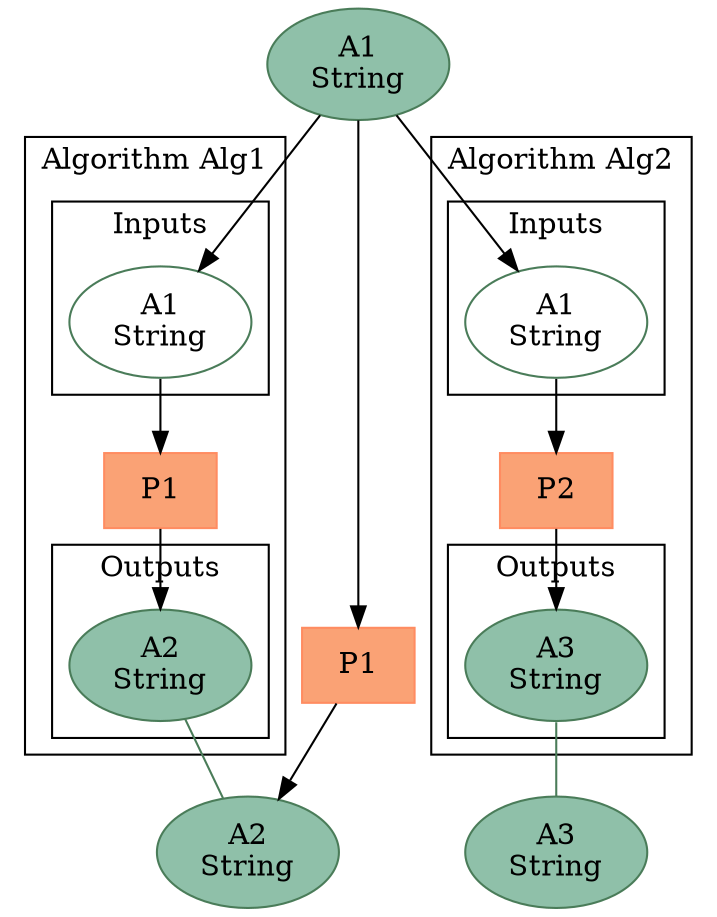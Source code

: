 digraph { layout=dot; compound=true;
artifact_2 [label="A1\nString",shape="ellipse",style="filled",color="#4a7c59",fillcolor="#8fc0a9"]
artifact_3 [label="A2\nString",shape="ellipse",style="filled",color="#4a7c59",fillcolor="#8fc0a9"]
subgraph cluster_provider_1 {
label="Algorithm Alg1"
subgraph cluster_provider_1_inputs {
label="Inputs"
provider_1__artifact_4 [label="A1\nString",shape="ellipse",style="",color="#4a7c59",fillcolor="#8fc0a9"]
} // cluster_provider_1_inputs
subgraph cluster_provider_1_outputs {
label="Outputs"
provider_1__artifact_5 [label="A2\nString",shape="ellipse",style="filled",color="#4a7c59",fillcolor="#8fc0a9"]
} // cluster_provider_1_outputs
 // before providers
provider_1__provider_6 [shape="rectangle",label="P1",style="filled",color="#ff8c61",fillcolor="#faa275"]
} // cluster_provider_1
artifact_8 [label="A3\nString",shape="ellipse",style="filled",color="#4a7c59",fillcolor="#8fc0a9"]
subgraph cluster_provider_7 {
label="Algorithm Alg2"
subgraph cluster_provider_7_inputs {
label="Inputs"
provider_7__artifact_9 [label="A1\nString",shape="ellipse",style="",color="#4a7c59",fillcolor="#8fc0a9"]
} // cluster_provider_7_inputs
subgraph cluster_provider_7_outputs {
label="Outputs"
provider_7__artifact_10 [label="A3\nString",shape="ellipse",style="filled",color="#4a7c59",fillcolor="#8fc0a9"]
} // cluster_provider_7_outputs
 // before providers
provider_7__provider_11 [shape="rectangle",label="P2",style="filled",color="#ff8c61",fillcolor="#faa275"]
} // cluster_provider_7
provider_12 [shape="rectangle",label="P1",style="filled",color="#ff8c61",fillcolor="#faa275"]

artifact_2 -> provider_1__artifact_4
provider_1__artifact_5 -> artifact_3 [arrowhead="none",color="#4a7c59"]
provider_1__provider_6 -> provider_1__artifact_5
provider_1__artifact_4 -> provider_1__provider_6
artifact_2 -> provider_7__artifact_9
provider_7__artifact_10 -> artifact_8 [arrowhead="none",color="#4a7c59"]
provider_7__provider_11 -> provider_7__artifact_10
provider_7__artifact_9 -> provider_7__provider_11
provider_12 -> artifact_3
artifact_2 -> provider_12
}
